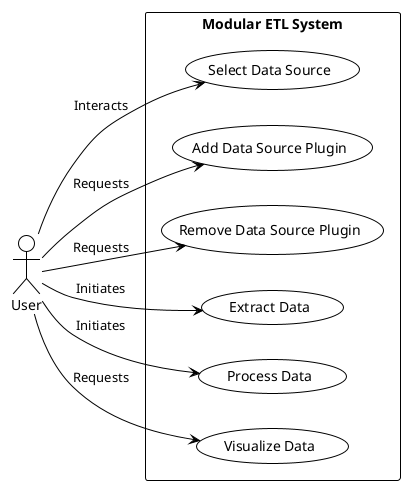 @startuml
!theme plain

left to right direction
actor User as user
rectangle "Modular ETL System" {
  usecase "Select Data Source" as UC1
  usecase "Add Data Source Plugin" as UC2
  usecase "Remove Data Source Plugin" as UC3
  usecase "Extract Data" as UC4
  usecase "Process Data" as UC5
  usecase "Visualize Data" as UC6
}

user --> UC1 : Interacts
user --> UC2 : Requests
user --> UC3 : Requests
user --> UC4 : Initiates
user --> UC5 : Initiates
user --> UC6 : Requests

@enduml

' Select Data Source: Users can select from available data source plugins for their ETL tasks.
' Add Data Source Plugin: Users have the ability to add new plugins to the system for extracting data from new sources.
' Remove Data Source Plugin: Similarly, users can remove existing plugins if they are no longer needed.
' Extract Data: Once data sources are selected, users can initiate the data extraction process.
' Process Data: After extraction, data can be processed or transformed to meet the requirements for analysis.
' Visualize Data: Finally, users can request visualization of the processed data to gain insights and inform decision-making.
